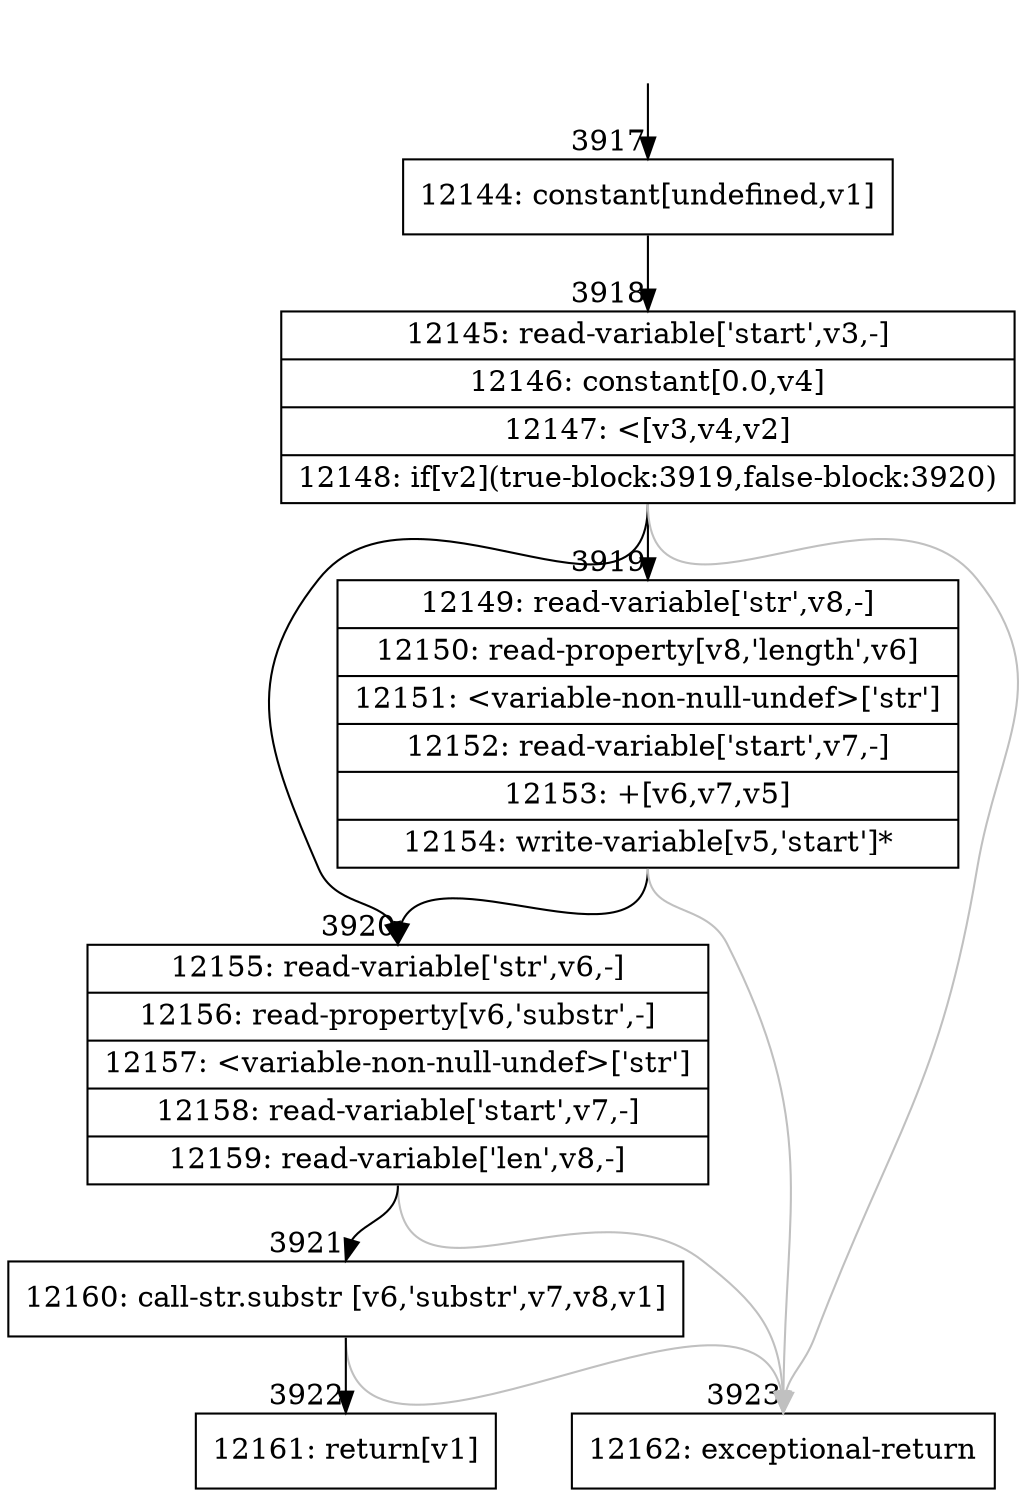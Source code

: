 digraph {
rankdir="TD"
BB_entry230[shape=none,label=""];
BB_entry230 -> BB3917 [tailport=s, headport=n, headlabel="    3917"]
BB3917 [shape=record label="{12144: constant[undefined,v1]}" ] 
BB3917 -> BB3918 [tailport=s, headport=n, headlabel="      3918"]
BB3918 [shape=record label="{12145: read-variable['start',v3,-]|12146: constant[0.0,v4]|12147: \<[v3,v4,v2]|12148: if[v2](true-block:3919,false-block:3920)}" ] 
BB3918 -> BB3919 [tailport=s, headport=n, headlabel="      3919"]
BB3918 -> BB3920 [tailport=s, headport=n, headlabel="      3920"]
BB3918 -> BB3923 [tailport=s, headport=n, color=gray, headlabel="      3923"]
BB3919 [shape=record label="{12149: read-variable['str',v8,-]|12150: read-property[v8,'length',v6]|12151: \<variable-non-null-undef\>['str']|12152: read-variable['start',v7,-]|12153: +[v6,v7,v5]|12154: write-variable[v5,'start']*}" ] 
BB3919 -> BB3920 [tailport=s, headport=n]
BB3919 -> BB3923 [tailport=s, headport=n, color=gray]
BB3920 [shape=record label="{12155: read-variable['str',v6,-]|12156: read-property[v6,'substr',-]|12157: \<variable-non-null-undef\>['str']|12158: read-variable['start',v7,-]|12159: read-variable['len',v8,-]}" ] 
BB3920 -> BB3921 [tailport=s, headport=n, headlabel="      3921"]
BB3920 -> BB3923 [tailport=s, headport=n, color=gray]
BB3921 [shape=record label="{12160: call-str.substr [v6,'substr',v7,v8,v1]}" ] 
BB3921 -> BB3922 [tailport=s, headport=n, headlabel="      3922"]
BB3921 -> BB3923 [tailport=s, headport=n, color=gray]
BB3922 [shape=record label="{12161: return[v1]}" ] 
BB3923 [shape=record label="{12162: exceptional-return}" ] 
//#$~ 4083
}
